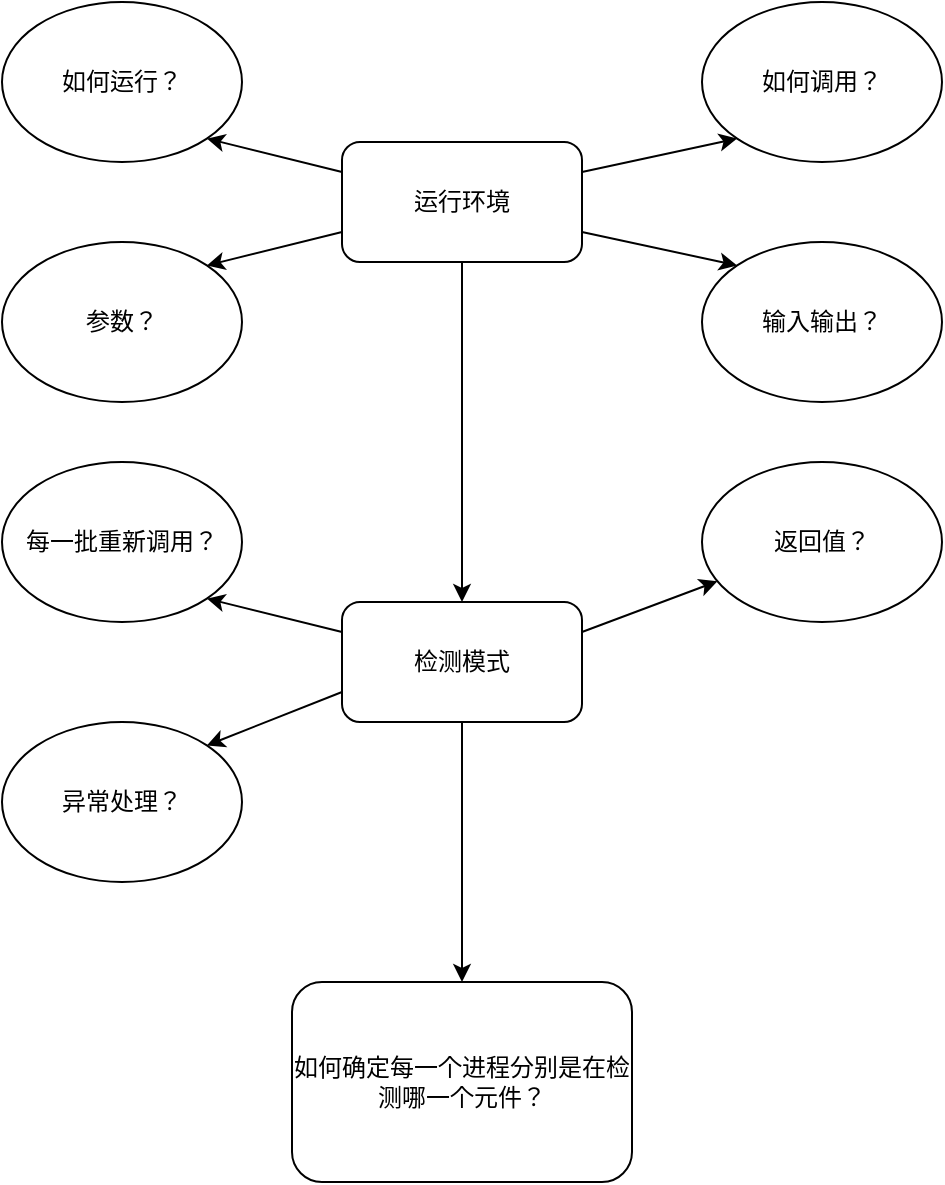<mxfile version="12.4.2" type="device" pages="1"><diagram id="vwRVSGRExoILKO8653nr" name="Page-1"><mxGraphModel dx="981" dy="608" grid="1" gridSize="10" guides="1" tooltips="1" connect="1" arrows="1" fold="1" page="1" pageScale="1" pageWidth="827" pageHeight="1169" math="0" shadow="0"><root><mxCell id="0"/><mxCell id="1" parent="0"/><mxCell id="nxdca8MpELLJALbLYks6-7" style="rounded=0;orthogonalLoop=1;jettySize=auto;html=1;exitX=0;exitY=0.25;exitDx=0;exitDy=0;entryX=1;entryY=1;entryDx=0;entryDy=0;" edge="1" parent="1" source="nxdca8MpELLJALbLYks6-1" target="nxdca8MpELLJALbLYks6-2"><mxGeometry relative="1" as="geometry"/></mxCell><mxCell id="nxdca8MpELLJALbLYks6-8" style="edgeStyle=none;rounded=0;orthogonalLoop=1;jettySize=auto;html=1;exitX=0;exitY=0.75;exitDx=0;exitDy=0;entryX=1;entryY=0;entryDx=0;entryDy=0;" edge="1" parent="1" source="nxdca8MpELLJALbLYks6-1" target="nxdca8MpELLJALbLYks6-4"><mxGeometry relative="1" as="geometry"/></mxCell><mxCell id="nxdca8MpELLJALbLYks6-9" style="edgeStyle=none;rounded=0;orthogonalLoop=1;jettySize=auto;html=1;exitX=1;exitY=0.25;exitDx=0;exitDy=0;entryX=0;entryY=1;entryDx=0;entryDy=0;" edge="1" parent="1" source="nxdca8MpELLJALbLYks6-1" target="nxdca8MpELLJALbLYks6-3"><mxGeometry relative="1" as="geometry"/></mxCell><mxCell id="nxdca8MpELLJALbLYks6-10" style="edgeStyle=none;rounded=0;orthogonalLoop=1;jettySize=auto;html=1;exitX=1;exitY=0.75;exitDx=0;exitDy=0;entryX=0;entryY=0;entryDx=0;entryDy=0;" edge="1" parent="1" source="nxdca8MpELLJALbLYks6-1" target="nxdca8MpELLJALbLYks6-5"><mxGeometry relative="1" as="geometry"/></mxCell><mxCell id="nxdca8MpELLJALbLYks6-12" style="edgeStyle=none;rounded=0;orthogonalLoop=1;jettySize=auto;html=1;" edge="1" parent="1" source="nxdca8MpELLJALbLYks6-1" target="nxdca8MpELLJALbLYks6-11"><mxGeometry relative="1" as="geometry"/></mxCell><mxCell id="nxdca8MpELLJALbLYks6-1" value="运行环境" style="rounded=1;whiteSpace=wrap;html=1;" vertex="1" parent="1"><mxGeometry x="360" y="140" width="120" height="60" as="geometry"/></mxCell><mxCell id="nxdca8MpELLJALbLYks6-2" value="如何运行？" style="ellipse;whiteSpace=wrap;html=1;" vertex="1" parent="1"><mxGeometry x="190" y="70" width="120" height="80" as="geometry"/></mxCell><mxCell id="nxdca8MpELLJALbLYks6-3" value="如何调用？" style="ellipse;whiteSpace=wrap;html=1;" vertex="1" parent="1"><mxGeometry x="540" y="70" width="120" height="80" as="geometry"/></mxCell><mxCell id="nxdca8MpELLJALbLYks6-4" value="参数？" style="ellipse;whiteSpace=wrap;html=1;" vertex="1" parent="1"><mxGeometry x="190" y="190" width="120" height="80" as="geometry"/></mxCell><mxCell id="nxdca8MpELLJALbLYks6-5" value="输入输出？" style="ellipse;whiteSpace=wrap;html=1;" vertex="1" parent="1"><mxGeometry x="540" y="190" width="120" height="80" as="geometry"/></mxCell><mxCell id="nxdca8MpELLJALbLYks6-15" style="edgeStyle=none;rounded=0;orthogonalLoop=1;jettySize=auto;html=1;exitX=0;exitY=0.25;exitDx=0;exitDy=0;entryX=1;entryY=1;entryDx=0;entryDy=0;" edge="1" parent="1" source="nxdca8MpELLJALbLYks6-11" target="nxdca8MpELLJALbLYks6-13"><mxGeometry relative="1" as="geometry"/></mxCell><mxCell id="nxdca8MpELLJALbLYks6-16" style="edgeStyle=none;rounded=0;orthogonalLoop=1;jettySize=auto;html=1;exitX=1;exitY=0.25;exitDx=0;exitDy=0;" edge="1" parent="1" source="nxdca8MpELLJALbLYks6-11" target="nxdca8MpELLJALbLYks6-14"><mxGeometry relative="1" as="geometry"/></mxCell><mxCell id="nxdca8MpELLJALbLYks6-18" style="edgeStyle=none;rounded=0;orthogonalLoop=1;jettySize=auto;html=1;exitX=0;exitY=0.75;exitDx=0;exitDy=0;entryX=1;entryY=0;entryDx=0;entryDy=0;" edge="1" parent="1" source="nxdca8MpELLJALbLYks6-11" target="nxdca8MpELLJALbLYks6-17"><mxGeometry relative="1" as="geometry"/></mxCell><mxCell id="nxdca8MpELLJALbLYks6-22" style="edgeStyle=none;rounded=0;orthogonalLoop=1;jettySize=auto;html=1;entryX=0.5;entryY=0;entryDx=0;entryDy=0;" edge="1" parent="1" source="nxdca8MpELLJALbLYks6-11" target="nxdca8MpELLJALbLYks6-21"><mxGeometry relative="1" as="geometry"/></mxCell><mxCell id="nxdca8MpELLJALbLYks6-11" value="检测模式" style="rounded=1;whiteSpace=wrap;html=1;" vertex="1" parent="1"><mxGeometry x="360" y="370" width="120" height="60" as="geometry"/></mxCell><mxCell id="nxdca8MpELLJALbLYks6-13" value="每一批重新调用？" style="ellipse;whiteSpace=wrap;html=1;" vertex="1" parent="1"><mxGeometry x="190" y="300" width="120" height="80" as="geometry"/></mxCell><mxCell id="nxdca8MpELLJALbLYks6-14" value="返回值？" style="ellipse;whiteSpace=wrap;html=1;" vertex="1" parent="1"><mxGeometry x="540" y="300" width="120" height="80" as="geometry"/></mxCell><mxCell id="nxdca8MpELLJALbLYks6-17" value="异常处理？" style="ellipse;whiteSpace=wrap;html=1;" vertex="1" parent="1"><mxGeometry x="190" y="430" width="120" height="80" as="geometry"/></mxCell><mxCell id="nxdca8MpELLJALbLYks6-21" value="如何确定每一个进程分别是在检测哪一个元件？" style="rounded=1;whiteSpace=wrap;html=1;" vertex="1" parent="1"><mxGeometry x="335" y="560" width="170" height="100" as="geometry"/></mxCell></root></mxGraphModel></diagram></mxfile>